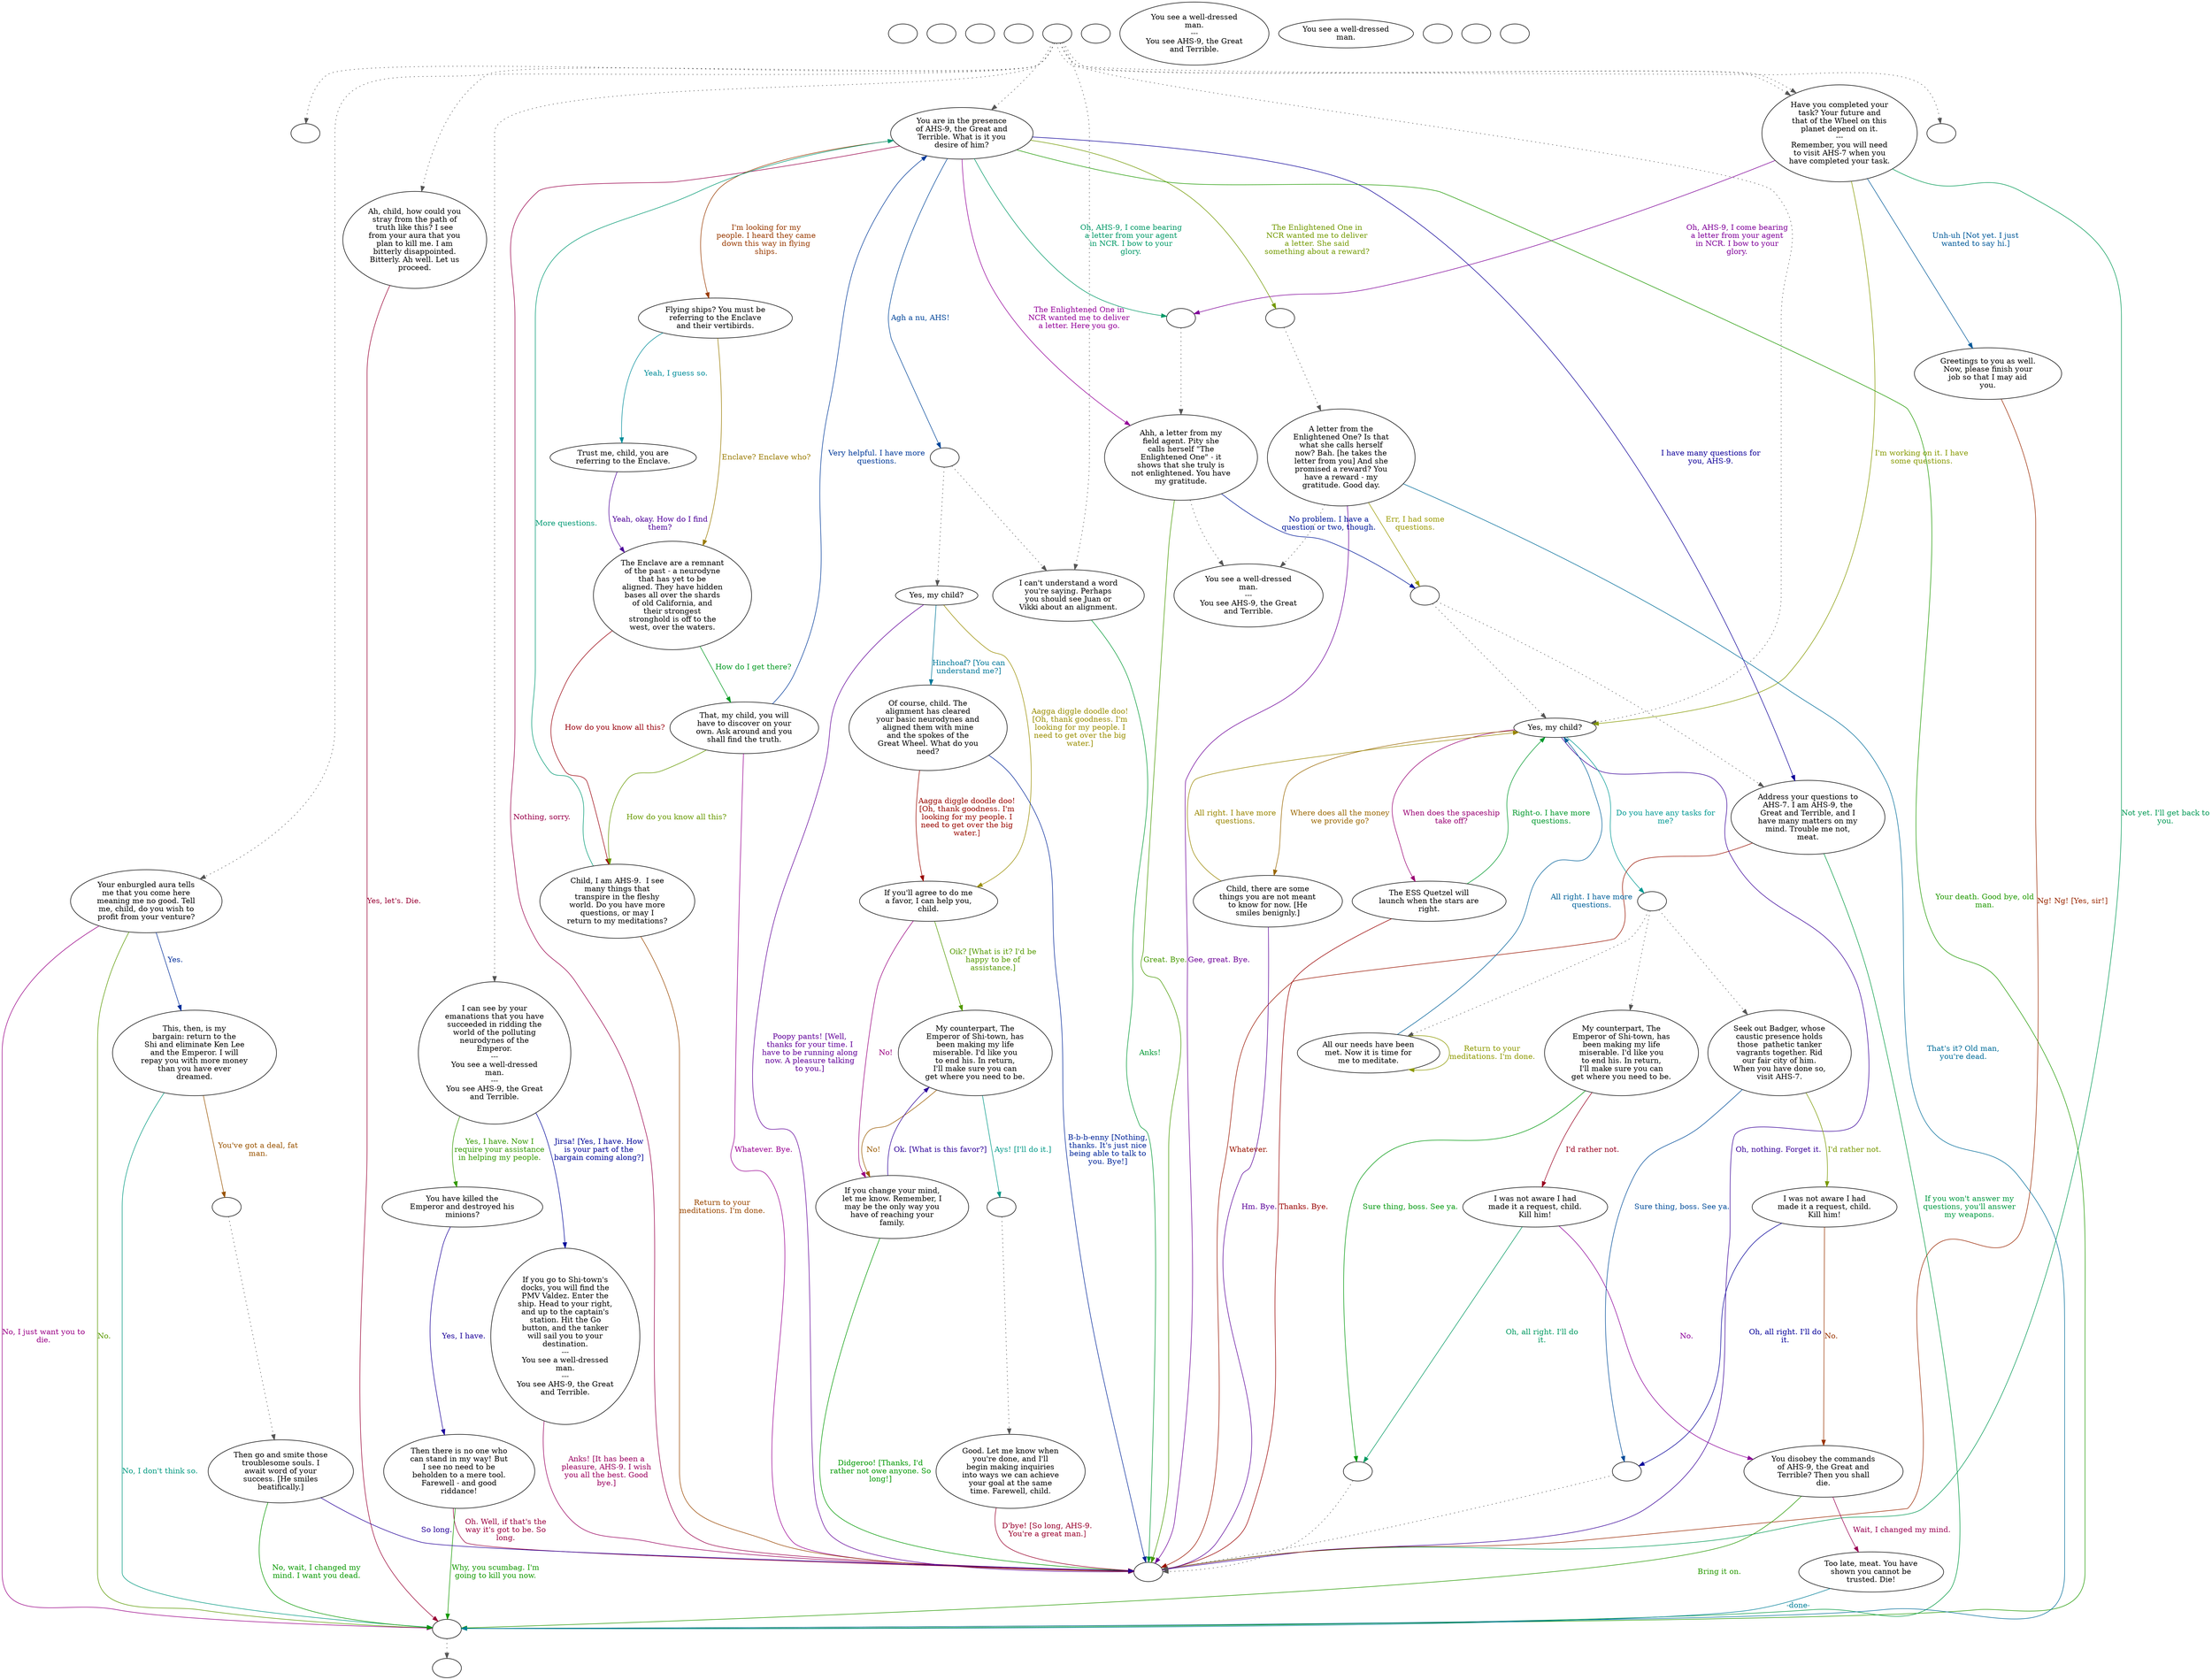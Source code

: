 digraph fcoz9 {
  "checkPartyMembersNearDoor" [style=filled       fillcolor="#FFFFFF"       color="#000000"]
  "checkPartyMembersNearDoor" [label=""]
  "start" [style=filled       fillcolor="#FFFFFF"       color="#000000"]
  "start" [label=""]
  "critter_p_proc" [style=filled       fillcolor="#FFFFFF"       color="#000000"]
  "critter_p_proc" [label=""]
  "pickup_p_proc" [style=filled       fillcolor="#FFFFFF"       color="#000000"]
  "pickup_p_proc" [label=""]
  "talk_p_proc" [style=filled       fillcolor="#FFFFFF"       color="#000000"]
  "talk_p_proc" -> "Node001" [style=dotted color="#555555"]
  "talk_p_proc" -> "Node032" [style=dotted color="#555555"]
  "talk_p_proc" -> "Node035" [style=dotted color="#555555"]
  "talk_p_proc" -> "Node010" [style=dotted color="#555555"]
  "talk_p_proc" -> "Node012" [style=dotted color="#555555"]
  "talk_p_proc" -> "Node004" [style=dotted color="#555555"]
  "talk_p_proc" -> "Node024" [style=dotted color="#555555"]
  "talk_p_proc" -> "Node010" [style=dotted color="#555555"]
  "talk_p_proc" -> "Node002" [style=dotted color="#555555"]
  "talk_p_proc" -> "doCallGuards" [style=dotted color="#555555"]
  "talk_p_proc" [label=""]
  "destroy_p_proc" [style=filled       fillcolor="#FFFFFF"       color="#000000"]
  "destroy_p_proc" [label=""]
  "look_at_p_proc" [style=filled       fillcolor="#FFFFFF"       color="#000000"]
  "look_at_p_proc" [label="You see a well-dressed\nman.\n---\nYou see AHS-9, the Great\nand Terrible."]
  "description_p_proc" [style=filled       fillcolor="#FFFFFF"       color="#000000"]
  "description_p_proc" [label="You see a well-dressed\nman."]
  "use_skill_on_p_proc" [style=filled       fillcolor="#FFFFFF"       color="#000000"]
  "use_skill_on_p_proc" [label=""]
  "damage_p_proc" [style=filled       fillcolor="#FFFFFF"       color="#000000"]
  "damage_p_proc" [label=""]
  "map_enter_p_proc" [style=filled       fillcolor="#FFFFFF"       color="#000000"]
  "map_enter_p_proc" [label=""]
  "Node998" [style=filled       fillcolor="#FFFFFF"       color="#000000"]
  "Node998" [label=""]
  "Node999" [style=filled       fillcolor="#FFFFFF"       color="#000000"]
  "Node999" [label=""]
  "Node001" [style=filled       fillcolor="#FFFFFF"       color="#000000"]
  "Node001" [label=""]
  "Node002" [style=filled       fillcolor="#FFFFFF"       color="#000000"]
  "Node002" [label="You are in the presence\nof AHS-9, the Great and\nTerrible. What is it you\ndesire of him?"]
  "Node002" -> "Node34" [label="Agh a nu, AHS!" color="#004599" fontcolor="#004599"]
  "Node002" -> "Node21a" [label="The Enlightened One in\nNCR wanted me to deliver\na letter. She said\nsomething about a reward?" color="#729900" fontcolor="#729900"]
  "Node002" -> "Node023" [label="The Enlightened One in\nNCR wanted me to deliver\na letter. Here you go." color="#940099" fontcolor="#940099"]
  "Node002" -> "Node23a" [label="Oh, AHS-9, I come bearing\na letter from your agent\nin NCR. I bow to your\nglory." color="#009967" fontcolor="#009967"]
  "Node002" -> "Node014" [label="I'm looking for my\npeople. I heard they came\ndown this way in flying\nships." color="#993A00" fontcolor="#993A00"]
  "Node002" -> "Node022" [label="I have many questions for\nyou, AHS-9." color="#0E0099" fontcolor="#0E0099"]
  "Node002" -> "Node998a" [label="Your death. Good bye, old\nman." color="#1F9900" fontcolor="#1F9900"]
  "Node002" -> "Node999" [label="Nothing, sorry." color="#99004B" fontcolor="#99004B"]
  "Node003" [style=filled       fillcolor="#FFFFFF"       color="#000000"]
  "Node003" [label="Yes, my child?"]
  "Node003" -> "Node005" [label="Hinchoaf? [You can\nunderstand me?]" color="#007899" fontcolor="#007899"]
  "Node003" -> "Node006" [label="Aagga diggle doodle doo!\n[Oh, thank goodness. I'm\nlooking for my people. I\nneed to get over the big\nwater.]" color="#998D00" fontcolor="#998D00"]
  "Node003" -> "Node999" [label="Poopy pants! [Well,\nthanks for your time. I\nhave to be running along\nnow. A pleasure talking\nto you.]" color="#610099" fontcolor="#610099"]
  "Node004" [style=filled       fillcolor="#FFFFFF"       color="#000000"]
  "Node004" [label="I can't understand a word\nyou're saying. Perhaps\nyou should see Juan or\nVikki about an alignment."]
  "Node004" -> "Node999" [label="Anks!" color="#009934" fontcolor="#009934"]
  "Node005" [style=filled       fillcolor="#FFFFFF"       color="#000000"]
  "Node005" [label="Of course, child. The\nalignment has cleared\nyour basic neurodynes and\naligned them with mine\nand the spokes of the\nGreat Wheel. What do you\nneed?"]
  "Node005" -> "Node006" [label="Aagga diggle doodle doo!\n[Oh, thank goodness. I'm\nlooking for my people. I\nneed to get over the big\nwater.]" color="#990700" fontcolor="#990700"]
  "Node005" -> "Node999" [label="B-b-b-enny [Nothing,\nthanks. It's just nice\nbeing able to talk to\nyou. Bye!]" color="#002599" fontcolor="#002599"]
  "Node006" [style=filled       fillcolor="#FFFFFF"       color="#000000"]
  "Node006" [label="If you'll agree to do me\na favor, I can help you,\nchild."]
  "Node006" -> "Node007" [label="Oik? [What is it? I'd be\nhappy to be of\nassistance.]" color="#529900" fontcolor="#529900"]
  "Node006" -> "Node008" [label="No!" color="#99007F" fontcolor="#99007F"]
  "Node007" [style=filled       fillcolor="#FFFFFF"       color="#000000"]
  "Node007" [label="My counterpart, The\nEmperor of Shi-town, has\nbeen making my life\nmiserable. I'd like you\nto end his. In return,\nI'll make sure you can\nget where you need to be."]
  "Node007" -> "Node009a" [label="Ays! [I'll do it.]" color="#009987" fontcolor="#009987"]
  "Node007" -> "Node008" [label="No!" color="#995A00" fontcolor="#995A00"]
  "Node008" [style=filled       fillcolor="#FFFFFF"       color="#000000"]
  "Node008" [label="If you change your mind,\nlet me know. Remember, I\nmay be the only way you\nhave of reaching your\nfamily."]
  "Node008" -> "Node007" [label="Ok. [What is this favor?]" color="#2D0099" fontcolor="#2D0099"]
  "Node008" -> "Node999" [label="Didgeroo! [Thanks, I'd\nrather not owe anyone. So\nlong!]" color="#009901" fontcolor="#009901"]
  "Node009" [style=filled       fillcolor="#FFFFFF"       color="#000000"]
  "Node009" [label="Good. Let me know when\nyou're done, and I'll\nbegin making inquiries\ninto ways we can achieve\nyour goal at the same\ntime. Farewell, child."]
  "Node009" -> "Node999" [label="D'bye! [So long, AHS-9.\nYou're a great man.]" color="#99002C" fontcolor="#99002C"]
  "Node010" [style=filled       fillcolor="#FFFFFF"       color="#000000"]
  "Node010" [label="Have you completed your\ntask? Your future and\nthat of the Wheel on this\nplanet depend on it.\n---\nRemember, you will need\nto visit AHS-7 when you\nhave completed your task."]
  "Node010" -> "Node011" [label="Unh-uh [Not yet. I just\nwanted to say hi.]" color="#005999" fontcolor="#005999"]
  "Node010" -> "Node024" [label="I'm working on it. I have\nsome questions." color="#859900" fontcolor="#859900"]
  "Node010" -> "Node23a" [label="Oh, AHS-9, I come bearing\na letter from your agent\nin NCR. I bow to your\nglory." color="#800099" fontcolor="#800099"]
  "Node010" -> "Node999" [label="Not yet. I'll get back to\nyou." color="#009954" fontcolor="#009954"]
  "Node011" [style=filled       fillcolor="#FFFFFF"       color="#000000"]
  "Node011" [label="Greetings to you as well.\nNow, please finish your\njob so that I may aid\nyou."]
  "Node011" -> "Node999" [label="Ng! Ng! [Yes, sir!]" color="#992700" fontcolor="#992700"]
  "Node012" [style=filled       fillcolor="#FFFFFF"       color="#000000"]
  "Node012" [label="I can see by your\nemanations that you have\nsucceeded in ridding the\nworld of the polluting\nneurodynes of the\nEmperor.\n---\nYou see a well-dressed\nman.\n---\nYou see AHS-9, the Great\nand Terrible."]
  "Node012" -> "Node013" [label="Jirsa! [Yes, I have. How\nis your part of the\nbargain coming along?]" color="#000699" fontcolor="#000699"]
  "Node012" -> "Node019" [label="Yes, I have. Now I\nrequire your assistance\nin helping my people." color="#329900" fontcolor="#329900"]
  "Node013" [style=filled       fillcolor="#FFFFFF"       color="#000000"]
  "Node013" [label="If you go to Shi-town's\ndocks, you will find the\nPMV Valdez. Enter the\nship. Head to your right,\nand up to the captain's\nstation. Hit the Go\nbutton, and the tanker\nwill sail you to your\ndestination.\n---\nYou see a well-dressed\nman.\n---\nYou see AHS-9, the Great\nand Terrible."]
  "Node013" -> "Node999" [label="Anks! [It has been a\npleasure, AHS-9. I wish\nyou all the best. Good\nbye.]" color="#99005F" fontcolor="#99005F"]
  "Node014" [style=filled       fillcolor="#FFFFFF"       color="#000000"]
  "Node014" [label="Flying ships? You must be\nreferring to the Enclave\nand their vertibirds."]
  "Node014" -> "Node015" [label="Yeah, I guess so." color="#008C99" fontcolor="#008C99"]
  "Node014" -> "Node016" [label="Enclave? Enclave who?" color="#997A00" fontcolor="#997A00"]
  "Node015" [style=filled       fillcolor="#FFFFFF"       color="#000000"]
  "Node015" [label="Trust me, child, you are\nreferring to the Enclave."]
  "Node015" -> "Node016" [label="Yeah, okay. How do I find\nthem?" color="#4D0099" fontcolor="#4D0099"]
  "Node016" [style=filled       fillcolor="#FFFFFF"       color="#000000"]
  "Node016" [label="The Enclave are a remnant\nof the past - a neurodyne\nthat has yet to be\naligned. They have hidden\nbases all over the shards\nof old California, and\ntheir strongest\nstronghold is off to the\nwest, over the waters."]
  "Node016" -> "Node017" [label="How do I get there?" color="#009920" fontcolor="#009920"]
  "Node016" -> "Node018" [label="How do you know all this?" color="#99000C" fontcolor="#99000C"]
  "Node017" [style=filled       fillcolor="#FFFFFF"       color="#000000"]
  "Node017" [label="That, my child, you will\nhave to discover on your\nown. Ask around and you\nshall find the truth."]
  "Node017" -> "Node002" [label="Very helpful. I have more\nquestions." color="#003999" fontcolor="#003999"]
  "Node017" -> "Node018" [label="How do you know all this?" color="#669900" fontcolor="#669900"]
  "Node017" -> "Node999" [label="Whatever. Bye." color="#990092" fontcolor="#990092"]
  "Node018" [style=filled       fillcolor="#FFFFFF"       color="#000000"]
  "Node018" [label="Child, I am AHS-9.  I see\nmany things that\ntranspire in the fleshy\nworld. Do you have more\nquestions, or may I\nreturn to my meditations?"]
  "Node018" -> "Node002" [label="More questions." color="#009973" fontcolor="#009973"]
  "Node018" -> "Node999" [label="Return to your\nmeditations. I'm done." color="#994700" fontcolor="#994700"]
  "Node019" [style=filled       fillcolor="#FFFFFF"       color="#000000"]
  "Node019" [label="You have killed the\nEmperor and destroyed his\nminions?"]
  "Node019" -> "Node020" [label="Yes, I have." color="#1A0099" fontcolor="#1A0099"]
  "Node020" [style=filled       fillcolor="#FFFFFF"       color="#000000"]
  "Node020" [label="Then there is no one who\ncan stand in my way! But\nI see no need to be\nbeholden to a mere tool.\nFarewell - and good\nriddance!"]
  "Node020" -> "Node998a" [label="Why, you scumbag. I'm\ngoing to kill you now." color="#139900" fontcolor="#139900"]
  "Node020" -> "Node999" [label="Oh. Well, if that's the\nway it's got to be. So\nlong." color="#99003F" fontcolor="#99003F"]
  "Node021" [style=filled       fillcolor="#FFFFFF"       color="#000000"]
  "Node021" -> "TakeLetter" [style=dotted color="#555555"]
  "Node021" [label="A letter from the\nEnlightened One? Is that\nwhat she calls herself\nnow? Bah. [he takes the\nletter from you] And she\npromised a reward? You\nhave a reward - my\ngratitude. Good day."]
  "Node021" -> "Node998a" [label="That's it? Old man,\nyou're dead." color="#006C99" fontcolor="#006C99"]
  "Node021" -> "Node2224" [label="Err, I had some\nquestions." color="#999900" fontcolor="#999900"]
  "Node021" -> "Node999" [label="Gee, great. Bye." color="#6D0099" fontcolor="#6D0099"]
  "Node022" [style=filled       fillcolor="#FFFFFF"       color="#000000"]
  "Node022" [label="Address your questions to\nAHS-7. I am AHS-9, the\nGreat and Terrible, and I\nhave many matters on my\nmind. Trouble me not,\nmeat."]
  "Node022" -> "Node998a" [label="If you won't answer my\nquestions, you'll answer\nmy weapons." color="#009940" fontcolor="#009940"]
  "Node022" -> "Node999" [label="Whatever." color="#991300" fontcolor="#991300"]
  "Node023" [style=filled       fillcolor="#FFFFFF"       color="#000000"]
  "Node023" -> "TakeLetter" [style=dotted color="#555555"]
  "Node023" [label="Ahh, a letter from my\nfield agent. Pity she\ncalls herself \"The\nEnlightened One\" - it\nshows that she truly is\nnot enlightened. You have\nmy gratitude."]
  "Node023" -> "Node2224" [label="No problem. I have a\nquestion or two, though." color="#001999" fontcolor="#001999"]
  "Node023" -> "Node999" [label="Great. Bye." color="#469900" fontcolor="#469900"]
  "Node024" [style=filled       fillcolor="#FFFFFF"       color="#000000"]
  "Node024" [label="Yes, my child?"]
  "Node024" -> "Node031" [label="When does the spaceship\ntake off?" color="#990073" fontcolor="#990073"]
  "Node024" -> "Node2526" [label="Do you have any tasks for\nme?" color="#009993" fontcolor="#009993"]
  "Node024" -> "Node030" [label="Where does all the money\nwe provide go?" color="#996600" fontcolor="#996600"]
  "Node024" -> "Node999" [label="Oh, nothing. Forget it." color="#390099" fontcolor="#390099"]
  "Node025" [style=filled       fillcolor="#FFFFFF"       color="#000000"]
  "Node025" [label="My counterpart, The\nEmperor of Shi-town, has\nbeen making my life\nmiserable. I'd like you\nto end his. In return,\nI'll make sure you can\nget where you need to be."]
  "Node025" -> "NodeRecruit" [label="Sure thing, boss. See ya." color="#00990D" fontcolor="#00990D"]
  "Node025" -> "Node027a" [label="I'd rather not." color="#990020" fontcolor="#990020"]
  "Node026" [style=filled       fillcolor="#FFFFFF"       color="#000000"]
  "Node026" [label="Seek out Badger, whose\ncaustic presence holds\nthose  pathetic tanker\nvagrants together. Rid\nour fair city of him.\nWhen you have done so,\nvisit AHS-7."]
  "Node026" -> "NodeBadger" [label="Sure thing, boss. See ya." color="#004C99" fontcolor="#004C99"]
  "Node026" -> "Node027b" [label="I'd rather not." color="#799900" fontcolor="#799900"]
  "Node027a" [style=filled       fillcolor="#FFFFFF"       color="#000000"]
  "Node027a" [label="I was not aware I had\nmade it a request, child.\nKill him!"]
  "Node027a" -> "Node028" [label="No." color="#8C0099" fontcolor="#8C0099"]
  "Node027a" -> "NodeRecruit" [label="Oh, all right. I'll do\nit." color="#009960" fontcolor="#009960"]
  "Node027b" [style=filled       fillcolor="#FFFFFF"       color="#000000"]
  "Node027b" [label="I was not aware I had\nmade it a request, child.\nKill him!"]
  "Node027b" -> "Node028" [label="No." color="#993300" fontcolor="#993300"]
  "Node027b" -> "NodeBadger" [label="Oh, all right. I'll do\nit." color="#060099" fontcolor="#060099"]
  "Node028" [style=filled       fillcolor="#FFFFFF"       color="#000000"]
  "Node028" [label="You disobey the commands\nof AHS-9, the Great and\nTerrible? Then you shall\ndie."]
  "Node028" -> "Node998a" [label="Bring it on." color="#269900" fontcolor="#269900"]
  "Node028" -> "Node029" [label="Wait, I changed my mind." color="#990053" fontcolor="#990053"]
  "Node029" [style=filled       fillcolor="#FFFFFF"       color="#000000"]
  "Node029" [label="Too late, meat. You have\nshown you cannot be\ntrusted. Die!"]
  "Node029" -> "Node998a" [label="-done-" color="#008099" fontcolor="#008099"]
  "Node030" [style=filled       fillcolor="#FFFFFF"       color="#000000"]
  "Node030" [label="Child, there are some\nthings you are not meant\nto know for now. [He\nsmiles benignly.]"]
  "Node030" -> "Node024" [label="All right. I have more\nquestions." color="#998600" fontcolor="#998600"]
  "Node030" -> "Node999" [label="Hm. Bye." color="#590099" fontcolor="#590099"]
  "Node031" [style=filled       fillcolor="#FFFFFF"       color="#000000"]
  "Node031" [label="The ESS Quetzel will\nlaunch when the stars are\nright."]
  "Node031" -> "Node024" [label="Right-o. I have more\nquestions." color="#00992C" fontcolor="#00992C"]
  "Node031" -> "Node999" [label="Thanks. Bye." color="#990000" fontcolor="#990000"]
  "Node032" [style=filled       fillcolor="#FFFFFF"       color="#000000"]
  "Node032" [label="Your enburgled aura tells\nme that you come here\nmeaning me no good. Tell\nme, child, do you wish to\nprofit from your venture?"]
  "Node032" -> "Node033" [label="Yes." color="#002D99" fontcolor="#002D99"]
  "Node032" -> "Node998a" [label="No." color="#599900" fontcolor="#599900"]
  "Node032" -> "Node998a" [label="No, I just want you to\ndie." color="#990086" fontcolor="#990086"]
  "Node033" [style=filled       fillcolor="#FFFFFF"       color="#000000"]
  "Node033" [label="This, then, is my\nbargain: return to the\nShi and eliminate Ken Lee\nand the Emperor. I will\nrepay you with more money\nthan you have ever\ndreamed."]
  "Node033" -> "Node998a" [label="No, I don't think so." color="#00997F" fontcolor="#00997F"]
  "Node033" -> "Node034a" [label="You've got a deal, fat\nman." color="#995300" fontcolor="#995300"]
  "Node034" [style=filled       fillcolor="#FFFFFF"       color="#000000"]
  "Node034" [label="Then go and smite those\ntroublesome souls. I\nawait word of your\nsuccess. [He smiles\nbeatifically.]"]
  "Node034" -> "Node999" [label="So long." color="#260099" fontcolor="#260099"]
  "Node034" -> "Node998a" [label="No, wait, I changed my\nmind. I want you dead." color="#079900" fontcolor="#079900"]
  "Node035" [style=filled       fillcolor="#FFFFFF"       color="#000000"]
  "Node035" [label="Ah, child, how could you\nstray from the path of\ntruth like this? I see\nfrom your aura that you\nplan to kill me. I am\nbitterly disappointed.\nBitterly. Ah well. Let us\nproceed."]
  "Node035" -> "Node998a" [label="Yes, let's. Die." color="#990033" fontcolor="#990033"]
  "Node036" [style=filled       fillcolor="#FFFFFF"       color="#000000"]
  "Node036" [label="All our needs have been\nmet. Now it is time for\nme to meditate."]
  "Node036" -> "Node024" [label="All right. I have more\nquestions." color="#006099" fontcolor="#006099"]
  "Node036" -> "Node036" [label="Return to your\nmeditations. I'm done." color="#8D9900" fontcolor="#8D9900"]
  "doCallGuards" [style=filled       fillcolor="#FFFFFF"       color="#000000"]
  "doCallGuards" [label=""]
  "Node34" [style=filled       fillcolor="#FFFFFF"       color="#000000"]
  "Node34" -> "Node003" [style=dotted color="#555555"]
  "Node34" -> "Node004" [style=dotted color="#555555"]
  "Node34" [label=""]
  "Node21a" [style=filled       fillcolor="#FFFFFF"       color="#000000"]
  "Node21a" -> "Node021" [style=dotted color="#555555"]
  "Node21a" [label=""]
  "Node23a" [style=filled       fillcolor="#FFFFFF"       color="#000000"]
  "Node23a" -> "Node023" [style=dotted color="#555555"]
  "Node23a" [label=""]
  "Node998a" [style=filled       fillcolor="#FFFFFF"       color="#000000"]
  "Node998a" -> "Node998" [style=dotted color="#555555"]
  "Node998a" [label=""]
  "Node009a" [style=filled       fillcolor="#FFFFFF"       color="#000000"]
  "Node009a" -> "Node009" [style=dotted color="#555555"]
  "Node009a" [label=""]
  "TakeLetter" [style=filled       fillcolor="#FFFFFF"       color="#000000"]
  "TakeLetter" [label="You see a well-dressed\nman.\n---\nYou see AHS-9, the Great\nand Terrible."]
  "Node2224" [style=filled       fillcolor="#FFFFFF"       color="#000000"]
  "Node2224" -> "Node022" [style=dotted color="#555555"]
  "Node2224" -> "Node024" [style=dotted color="#555555"]
  "Node2224" [label=""]
  "Node2526" [style=filled       fillcolor="#FFFFFF"       color="#000000"]
  "Node2526" -> "Node026" [style=dotted color="#555555"]
  "Node2526" -> "Node025" [style=dotted color="#555555"]
  "Node2526" -> "Node036" [style=dotted color="#555555"]
  "Node2526" [label=""]
  "NodeRecruit" [style=filled       fillcolor="#FFFFFF"       color="#000000"]
  "NodeRecruit" -> "Node999" [style=dotted color="#555555"]
  "NodeRecruit" [label=""]
  "NodeBadger" [style=filled       fillcolor="#FFFFFF"       color="#000000"]
  "NodeBadger" -> "Node999" [style=dotted color="#555555"]
  "NodeBadger" [label=""]
  "Node034a" [style=filled       fillcolor="#FFFFFF"       color="#000000"]
  "Node034a" -> "Node034" [style=dotted color="#555555"]
  "Node034a" [label=""]
}
